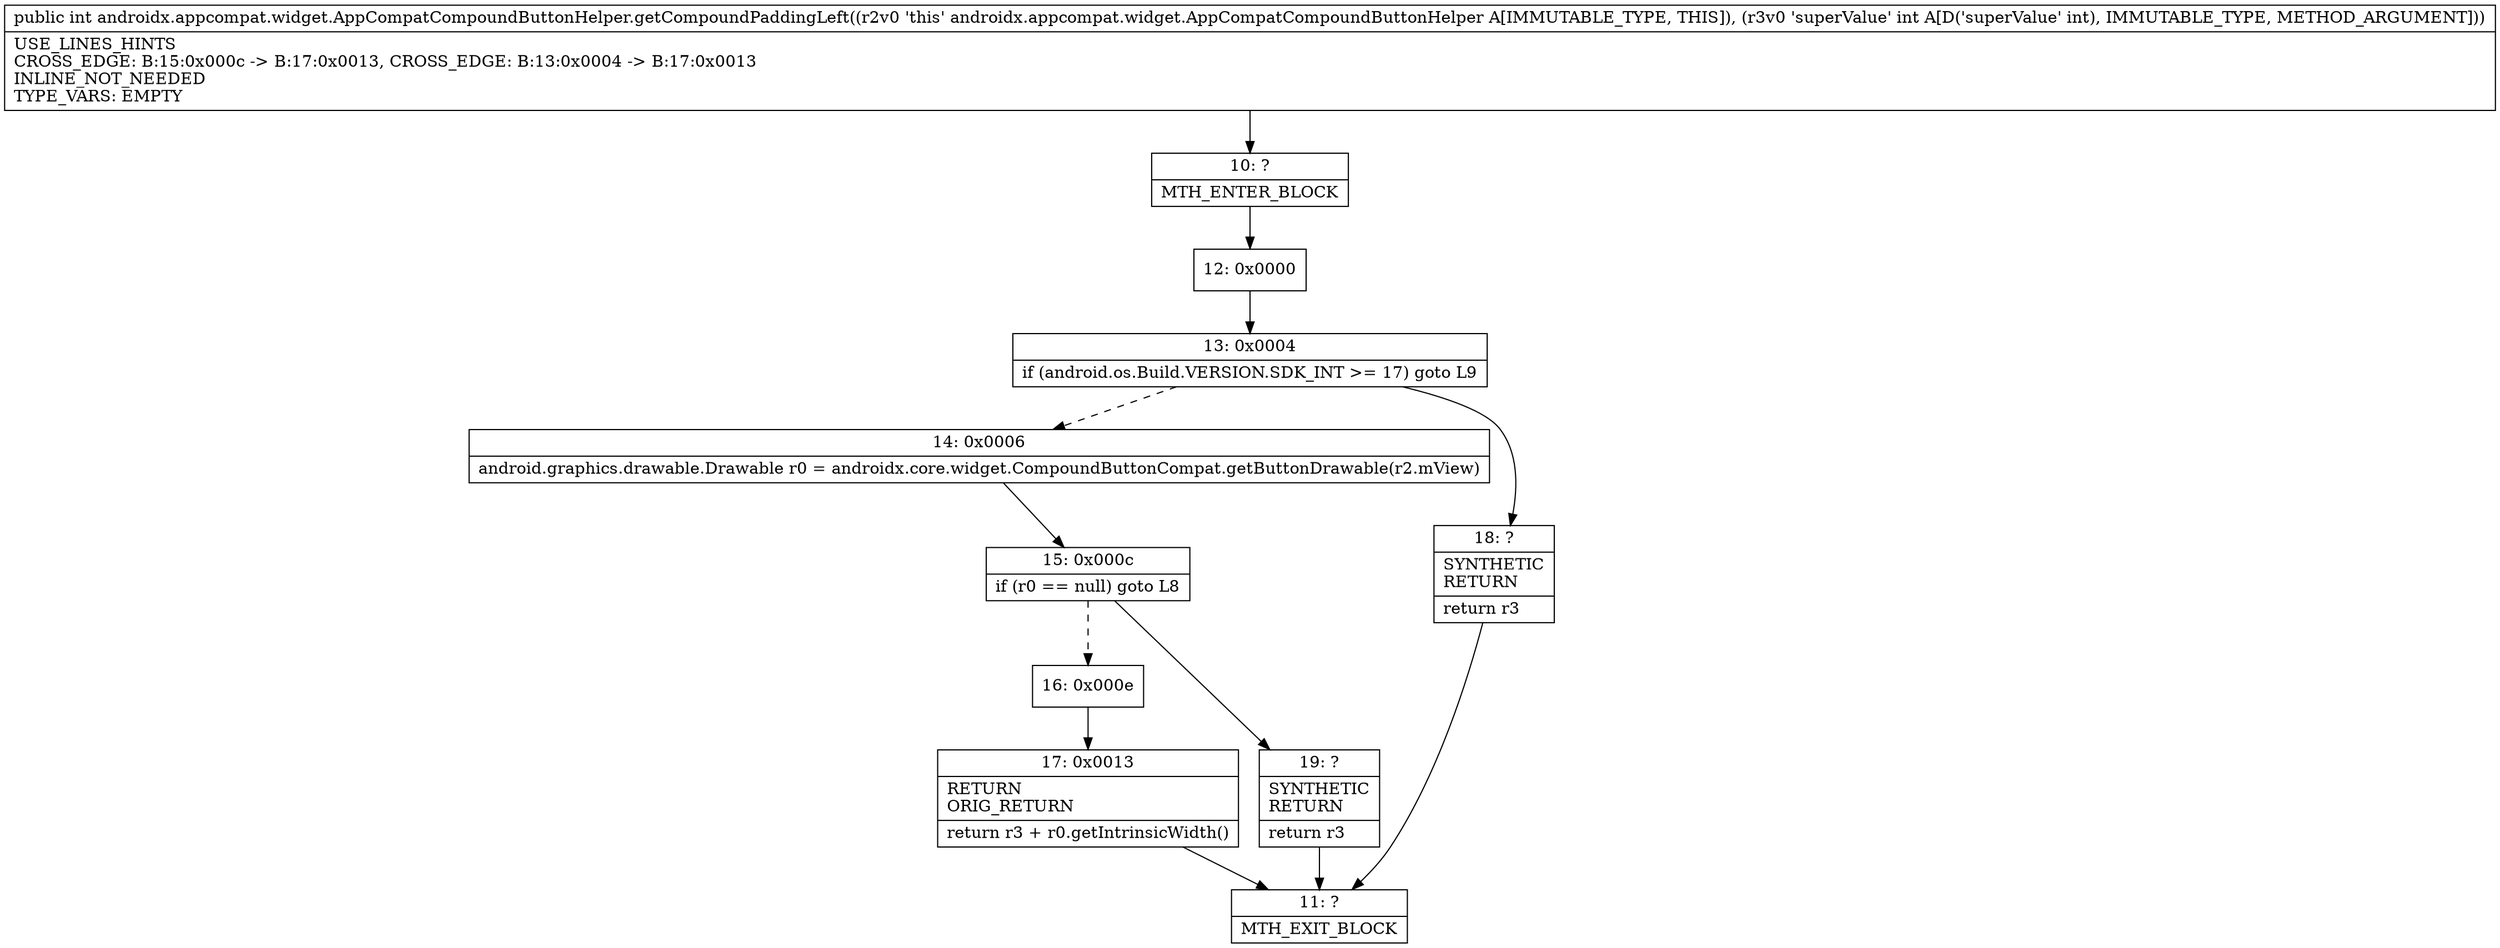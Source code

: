 digraph "CFG forandroidx.appcompat.widget.AppCompatCompoundButtonHelper.getCompoundPaddingLeft(I)I" {
Node_10 [shape=record,label="{10\:\ ?|MTH_ENTER_BLOCK\l}"];
Node_12 [shape=record,label="{12\:\ 0x0000}"];
Node_13 [shape=record,label="{13\:\ 0x0004|if (android.os.Build.VERSION.SDK_INT \>= 17) goto L9\l}"];
Node_14 [shape=record,label="{14\:\ 0x0006|android.graphics.drawable.Drawable r0 = androidx.core.widget.CompoundButtonCompat.getButtonDrawable(r2.mView)\l}"];
Node_15 [shape=record,label="{15\:\ 0x000c|if (r0 == null) goto L8\l}"];
Node_16 [shape=record,label="{16\:\ 0x000e}"];
Node_17 [shape=record,label="{17\:\ 0x0013|RETURN\lORIG_RETURN\l|return r3 + r0.getIntrinsicWidth()\l}"];
Node_11 [shape=record,label="{11\:\ ?|MTH_EXIT_BLOCK\l}"];
Node_19 [shape=record,label="{19\:\ ?|SYNTHETIC\lRETURN\l|return r3\l}"];
Node_18 [shape=record,label="{18\:\ ?|SYNTHETIC\lRETURN\l|return r3\l}"];
MethodNode[shape=record,label="{public int androidx.appcompat.widget.AppCompatCompoundButtonHelper.getCompoundPaddingLeft((r2v0 'this' androidx.appcompat.widget.AppCompatCompoundButtonHelper A[IMMUTABLE_TYPE, THIS]), (r3v0 'superValue' int A[D('superValue' int), IMMUTABLE_TYPE, METHOD_ARGUMENT]))  | USE_LINES_HINTS\lCROSS_EDGE: B:15:0x000c \-\> B:17:0x0013, CROSS_EDGE: B:13:0x0004 \-\> B:17:0x0013\lINLINE_NOT_NEEDED\lTYPE_VARS: EMPTY\l}"];
MethodNode -> Node_10;Node_10 -> Node_12;
Node_12 -> Node_13;
Node_13 -> Node_14[style=dashed];
Node_13 -> Node_18;
Node_14 -> Node_15;
Node_15 -> Node_16[style=dashed];
Node_15 -> Node_19;
Node_16 -> Node_17;
Node_17 -> Node_11;
Node_19 -> Node_11;
Node_18 -> Node_11;
}

